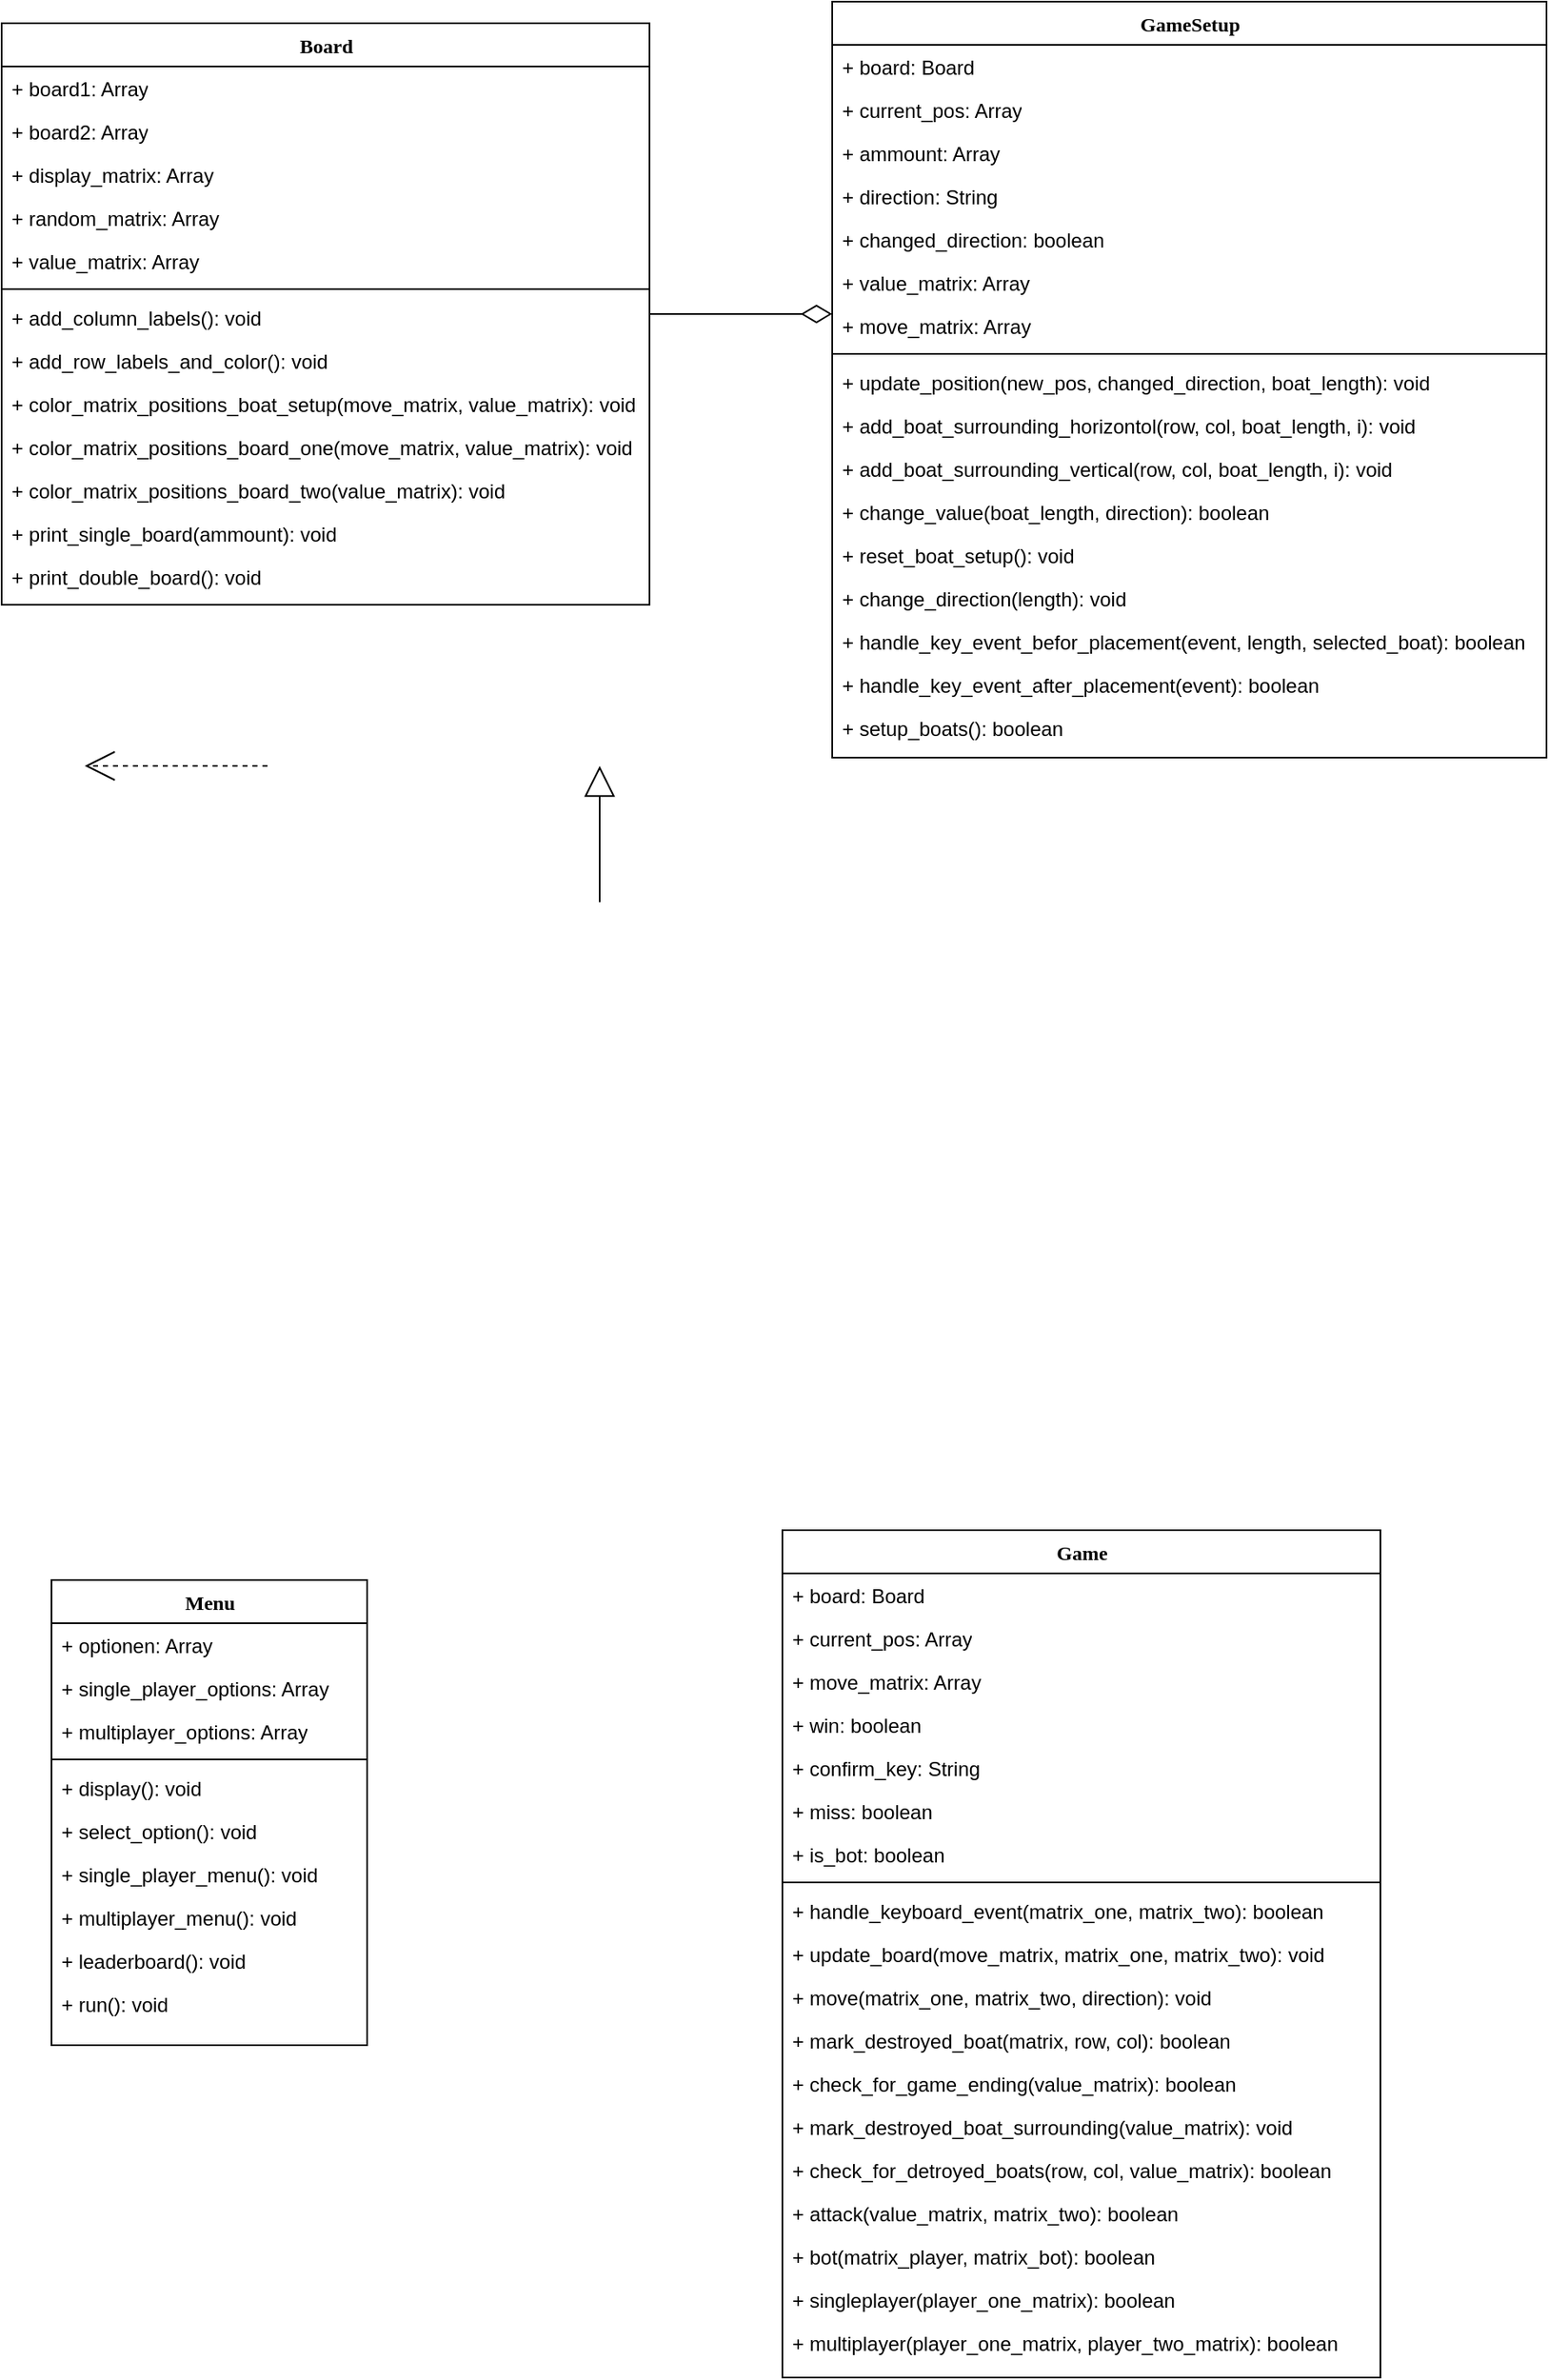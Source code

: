 <mxfile version="21.2.1" type="device">
  <diagram name="Page-1" id="9f46799a-70d6-7492-0946-bef42562c5a5">
    <mxGraphModel dx="2390" dy="1273" grid="1" gridSize="10" guides="1" tooltips="1" connect="1" arrows="1" fold="1" page="1" pageScale="1" pageWidth="1100" pageHeight="850" background="none" math="0" shadow="0">
      <root>
        <mxCell id="0" />
        <mxCell id="1" parent="0" />
        <mxCell id="78961159f06e98e8-17" value="Board" style="swimlane;html=1;fontStyle=1;align=center;verticalAlign=top;childLayout=stackLayout;horizontal=1;startSize=26;horizontalStack=0;resizeParent=1;resizeLast=0;collapsible=1;marginBottom=0;swimlaneFillColor=#ffffff;rounded=0;shadow=0;comic=0;labelBackgroundColor=none;strokeWidth=1;fillColor=none;fontFamily=Verdana;fontSize=12" parent="1" vertex="1">
          <mxGeometry x="90" y="83" width="390" height="350" as="geometry" />
        </mxCell>
        <mxCell id="78961159f06e98e8-21" value="+ board1: Array" style="text;html=1;strokeColor=none;fillColor=none;align=left;verticalAlign=top;spacingLeft=4;spacingRight=4;whiteSpace=wrap;overflow=hidden;rotatable=0;points=[[0,0.5],[1,0.5]];portConstraint=eastwest;" parent="78961159f06e98e8-17" vertex="1">
          <mxGeometry y="26" width="390" height="26" as="geometry" />
        </mxCell>
        <mxCell id="78961159f06e98e8-23" value="+ board2: Array" style="text;html=1;strokeColor=none;fillColor=none;align=left;verticalAlign=top;spacingLeft=4;spacingRight=4;whiteSpace=wrap;overflow=hidden;rotatable=0;points=[[0,0.5],[1,0.5]];portConstraint=eastwest;" parent="78961159f06e98e8-17" vertex="1">
          <mxGeometry y="52" width="390" height="26" as="geometry" />
        </mxCell>
        <mxCell id="78961159f06e98e8-25" value="+ display_matrix: Array" style="text;html=1;strokeColor=none;fillColor=none;align=left;verticalAlign=top;spacingLeft=4;spacingRight=4;whiteSpace=wrap;overflow=hidden;rotatable=0;points=[[0,0.5],[1,0.5]];portConstraint=eastwest;" parent="78961159f06e98e8-17" vertex="1">
          <mxGeometry y="78" width="390" height="26" as="geometry" />
        </mxCell>
        <mxCell id="78961159f06e98e8-26" value="+ random_matrix: Array" style="text;html=1;strokeColor=none;fillColor=none;align=left;verticalAlign=top;spacingLeft=4;spacingRight=4;whiteSpace=wrap;overflow=hidden;rotatable=0;points=[[0,0.5],[1,0.5]];portConstraint=eastwest;" parent="78961159f06e98e8-17" vertex="1">
          <mxGeometry y="104" width="390" height="26" as="geometry" />
        </mxCell>
        <mxCell id="78961159f06e98e8-24" value="+ value_matrix: Array" style="text;html=1;strokeColor=none;fillColor=none;align=left;verticalAlign=top;spacingLeft=4;spacingRight=4;whiteSpace=wrap;overflow=hidden;rotatable=0;points=[[0,0.5],[1,0.5]];portConstraint=eastwest;" parent="78961159f06e98e8-17" vertex="1">
          <mxGeometry y="130" width="390" height="26" as="geometry" />
        </mxCell>
        <mxCell id="78961159f06e98e8-19" value="" style="line;html=1;strokeWidth=1;fillColor=none;align=left;verticalAlign=middle;spacingTop=-1;spacingLeft=3;spacingRight=3;rotatable=0;labelPosition=right;points=[];portConstraint=eastwest;" parent="78961159f06e98e8-17" vertex="1">
          <mxGeometry y="156" width="390" height="8" as="geometry" />
        </mxCell>
        <mxCell id="78961159f06e98e8-20" value="+&amp;nbsp;add_column_labels(): void" style="text;html=1;strokeColor=none;fillColor=none;align=left;verticalAlign=top;spacingLeft=4;spacingRight=4;whiteSpace=wrap;overflow=hidden;rotatable=0;points=[[0,0.5],[1,0.5]];portConstraint=eastwest;" parent="78961159f06e98e8-17" vertex="1">
          <mxGeometry y="164" width="390" height="26" as="geometry" />
        </mxCell>
        <mxCell id="78961159f06e98e8-27" value="+&amp;nbsp;add_row_labels_and_color(): void" style="text;html=1;strokeColor=none;fillColor=none;align=left;verticalAlign=top;spacingLeft=4;spacingRight=4;whiteSpace=wrap;overflow=hidden;rotatable=0;points=[[0,0.5],[1,0.5]];portConstraint=eastwest;" parent="78961159f06e98e8-17" vertex="1">
          <mxGeometry y="190" width="390" height="26" as="geometry" />
        </mxCell>
        <mxCell id="xJhB2lO7FCrx95BEE65P-2" value="+&amp;nbsp;color_matrix_positions_boat_setup(move_matrix, value_matrix): void" style="text;html=1;strokeColor=none;fillColor=none;align=left;verticalAlign=top;spacingLeft=4;spacingRight=4;whiteSpace=wrap;overflow=hidden;rotatable=0;points=[[0,0.5],[1,0.5]];portConstraint=eastwest;" vertex="1" parent="78961159f06e98e8-17">
          <mxGeometry y="216" width="390" height="26" as="geometry" />
        </mxCell>
        <mxCell id="xJhB2lO7FCrx95BEE65P-3" value="+&amp;nbsp;color_matrix_positions_board_one(move_matrix, value_matrix): void" style="text;html=1;strokeColor=none;fillColor=none;align=left;verticalAlign=top;spacingLeft=4;spacingRight=4;whiteSpace=wrap;overflow=hidden;rotatable=0;points=[[0,0.5],[1,0.5]];portConstraint=eastwest;" vertex="1" parent="78961159f06e98e8-17">
          <mxGeometry y="242" width="390" height="26" as="geometry" />
        </mxCell>
        <mxCell id="xJhB2lO7FCrx95BEE65P-4" value="+&amp;nbsp;color_matrix_positions_board_two(value_matrix): void" style="text;html=1;strokeColor=none;fillColor=none;align=left;verticalAlign=top;spacingLeft=4;spacingRight=4;whiteSpace=wrap;overflow=hidden;rotatable=0;points=[[0,0.5],[1,0.5]];portConstraint=eastwest;" vertex="1" parent="78961159f06e98e8-17">
          <mxGeometry y="268" width="390" height="26" as="geometry" />
        </mxCell>
        <mxCell id="xJhB2lO7FCrx95BEE65P-5" value="+&amp;nbsp;print_single_board(ammount): void" style="text;html=1;strokeColor=none;fillColor=none;align=left;verticalAlign=top;spacingLeft=4;spacingRight=4;whiteSpace=wrap;overflow=hidden;rotatable=0;points=[[0,0.5],[1,0.5]];portConstraint=eastwest;" vertex="1" parent="78961159f06e98e8-17">
          <mxGeometry y="294" width="390" height="26" as="geometry" />
        </mxCell>
        <mxCell id="xJhB2lO7FCrx95BEE65P-6" value="+&amp;nbsp;print_double_board(): void" style="text;html=1;strokeColor=none;fillColor=none;align=left;verticalAlign=top;spacingLeft=4;spacingRight=4;whiteSpace=wrap;overflow=hidden;rotatable=0;points=[[0,0.5],[1,0.5]];portConstraint=eastwest;" vertex="1" parent="78961159f06e98e8-17">
          <mxGeometry y="320" width="390" height="26" as="geometry" />
        </mxCell>
        <mxCell id="78961159f06e98e8-30" value="GameSetup" style="swimlane;html=1;fontStyle=1;align=center;verticalAlign=top;childLayout=stackLayout;horizontal=1;startSize=26;horizontalStack=0;resizeParent=1;resizeLast=0;collapsible=1;marginBottom=0;swimlaneFillColor=#ffffff;rounded=0;shadow=0;comic=0;labelBackgroundColor=none;strokeWidth=1;fillColor=none;fontFamily=Verdana;fontSize=12" parent="1" vertex="1">
          <mxGeometry x="590" y="70" width="430" height="455" as="geometry" />
        </mxCell>
        <mxCell id="78961159f06e98e8-31" value="+ board: Board" style="text;html=1;strokeColor=none;fillColor=none;align=left;verticalAlign=top;spacingLeft=4;spacingRight=4;whiteSpace=wrap;overflow=hidden;rotatable=0;points=[[0,0.5],[1,0.5]];portConstraint=eastwest;" parent="78961159f06e98e8-30" vertex="1">
          <mxGeometry y="26" width="430" height="26" as="geometry" />
        </mxCell>
        <mxCell id="78961159f06e98e8-32" value="+ current_pos: Array" style="text;html=1;strokeColor=none;fillColor=none;align=left;verticalAlign=top;spacingLeft=4;spacingRight=4;whiteSpace=wrap;overflow=hidden;rotatable=0;points=[[0,0.5],[1,0.5]];portConstraint=eastwest;" parent="78961159f06e98e8-30" vertex="1">
          <mxGeometry y="52" width="430" height="26" as="geometry" />
        </mxCell>
        <mxCell id="78961159f06e98e8-33" value="+ ammount: Array" style="text;html=1;strokeColor=none;fillColor=none;align=left;verticalAlign=top;spacingLeft=4;spacingRight=4;whiteSpace=wrap;overflow=hidden;rotatable=0;points=[[0,0.5],[1,0.5]];portConstraint=eastwest;" parent="78961159f06e98e8-30" vertex="1">
          <mxGeometry y="78" width="430" height="26" as="geometry" />
        </mxCell>
        <mxCell id="78961159f06e98e8-34" value="+ direction: String" style="text;html=1;strokeColor=none;fillColor=none;align=left;verticalAlign=top;spacingLeft=4;spacingRight=4;whiteSpace=wrap;overflow=hidden;rotatable=0;points=[[0,0.5],[1,0.5]];portConstraint=eastwest;" parent="78961159f06e98e8-30" vertex="1">
          <mxGeometry y="104" width="430" height="26" as="geometry" />
        </mxCell>
        <mxCell id="78961159f06e98e8-36" value="+ changed_direction: boolean" style="text;html=1;strokeColor=none;fillColor=none;align=left;verticalAlign=top;spacingLeft=4;spacingRight=4;whiteSpace=wrap;overflow=hidden;rotatable=0;points=[[0,0.5],[1,0.5]];portConstraint=eastwest;" parent="78961159f06e98e8-30" vertex="1">
          <mxGeometry y="130" width="430" height="26" as="geometry" />
        </mxCell>
        <mxCell id="78961159f06e98e8-37" value="+&amp;nbsp;value_matrix: Array" style="text;html=1;strokeColor=none;fillColor=none;align=left;verticalAlign=top;spacingLeft=4;spacingRight=4;whiteSpace=wrap;overflow=hidden;rotatable=0;points=[[0,0.5],[1,0.5]];portConstraint=eastwest;" parent="78961159f06e98e8-30" vertex="1">
          <mxGeometry y="156" width="430" height="26" as="geometry" />
        </mxCell>
        <mxCell id="xJhB2lO7FCrx95BEE65P-16" value="+ move_matrix: Array" style="text;html=1;strokeColor=none;fillColor=none;align=left;verticalAlign=top;spacingLeft=4;spacingRight=4;whiteSpace=wrap;overflow=hidden;rotatable=0;points=[[0,0.5],[1,0.5]];portConstraint=eastwest;" vertex="1" parent="78961159f06e98e8-30">
          <mxGeometry y="182" width="430" height="26" as="geometry" />
        </mxCell>
        <mxCell id="78961159f06e98e8-38" value="" style="line;html=1;strokeWidth=1;fillColor=none;align=left;verticalAlign=middle;spacingTop=-1;spacingLeft=3;spacingRight=3;rotatable=0;labelPosition=right;points=[];portConstraint=eastwest;" parent="78961159f06e98e8-30" vertex="1">
          <mxGeometry y="208" width="430" height="8" as="geometry" />
        </mxCell>
        <mxCell id="78961159f06e98e8-39" value="+&amp;nbsp;update_position(new_pos, changed_direction, boat_length): void" style="text;html=1;strokeColor=none;fillColor=none;align=left;verticalAlign=top;spacingLeft=4;spacingRight=4;whiteSpace=wrap;overflow=hidden;rotatable=0;points=[[0,0.5],[1,0.5]];portConstraint=eastwest;" parent="78961159f06e98e8-30" vertex="1">
          <mxGeometry y="216" width="430" height="26" as="geometry" />
        </mxCell>
        <mxCell id="78961159f06e98e8-42" value="+&amp;nbsp;add_boat_surrounding_horizontol(row, col, boat_length, i): void" style="text;html=1;strokeColor=none;fillColor=none;align=left;verticalAlign=top;spacingLeft=4;spacingRight=4;whiteSpace=wrap;overflow=hidden;rotatable=0;points=[[0,0.5],[1,0.5]];portConstraint=eastwest;" parent="78961159f06e98e8-30" vertex="1">
          <mxGeometry y="242" width="430" height="26" as="geometry" />
        </mxCell>
        <mxCell id="78961159f06e98e8-40" value="+ add_boat_surrounding_vertical(row, col, boat_length, i): void" style="text;html=1;strokeColor=none;fillColor=none;align=left;verticalAlign=top;spacingLeft=4;spacingRight=4;whiteSpace=wrap;overflow=hidden;rotatable=0;points=[[0,0.5],[1,0.5]];portConstraint=eastwest;" parent="78961159f06e98e8-30" vertex="1">
          <mxGeometry y="268" width="430" height="26" as="geometry" />
        </mxCell>
        <mxCell id="xJhB2lO7FCrx95BEE65P-17" value="+ change_value(boat_length, direction): boolean" style="text;html=1;strokeColor=none;fillColor=none;align=left;verticalAlign=top;spacingLeft=4;spacingRight=4;whiteSpace=wrap;overflow=hidden;rotatable=0;points=[[0,0.5],[1,0.5]];portConstraint=eastwest;" vertex="1" parent="78961159f06e98e8-30">
          <mxGeometry y="294" width="430" height="26" as="geometry" />
        </mxCell>
        <mxCell id="xJhB2lO7FCrx95BEE65P-18" value="+&amp;nbsp;reset_boat_setup(): void" style="text;html=1;strokeColor=none;fillColor=none;align=left;verticalAlign=top;spacingLeft=4;spacingRight=4;whiteSpace=wrap;overflow=hidden;rotatable=0;points=[[0,0.5],[1,0.5]];portConstraint=eastwest;" vertex="1" parent="78961159f06e98e8-30">
          <mxGeometry y="320" width="430" height="26" as="geometry" />
        </mxCell>
        <mxCell id="xJhB2lO7FCrx95BEE65P-19" value="+ change_direction(length): void" style="text;html=1;strokeColor=none;fillColor=none;align=left;verticalAlign=top;spacingLeft=4;spacingRight=4;whiteSpace=wrap;overflow=hidden;rotatable=0;points=[[0,0.5],[1,0.5]];portConstraint=eastwest;" vertex="1" parent="78961159f06e98e8-30">
          <mxGeometry y="346" width="430" height="26" as="geometry" />
        </mxCell>
        <mxCell id="xJhB2lO7FCrx95BEE65P-20" value="+ handle_key_event_befor_placement(event, length, selected_boat): boolean" style="text;html=1;strokeColor=none;fillColor=none;align=left;verticalAlign=top;spacingLeft=4;spacingRight=4;whiteSpace=wrap;overflow=hidden;rotatable=0;points=[[0,0.5],[1,0.5]];portConstraint=eastwest;" vertex="1" parent="78961159f06e98e8-30">
          <mxGeometry y="372" width="430" height="26" as="geometry" />
        </mxCell>
        <mxCell id="xJhB2lO7FCrx95BEE65P-21" value="+ handle_key_event_after_placement(event): boolean" style="text;html=1;strokeColor=none;fillColor=none;align=left;verticalAlign=top;spacingLeft=4;spacingRight=4;whiteSpace=wrap;overflow=hidden;rotatable=0;points=[[0,0.5],[1,0.5]];portConstraint=eastwest;" vertex="1" parent="78961159f06e98e8-30">
          <mxGeometry y="398" width="430" height="26" as="geometry" />
        </mxCell>
        <mxCell id="xJhB2lO7FCrx95BEE65P-22" value="+ setup_boats(): boolean" style="text;html=1;strokeColor=none;fillColor=none;align=left;verticalAlign=top;spacingLeft=4;spacingRight=4;whiteSpace=wrap;overflow=hidden;rotatable=0;points=[[0,0.5],[1,0.5]];portConstraint=eastwest;" vertex="1" parent="78961159f06e98e8-30">
          <mxGeometry y="424" width="430" height="26" as="geometry" />
        </mxCell>
        <mxCell id="78961159f06e98e8-129" style="edgeStyle=elbowEdgeStyle;html=1;labelBackgroundColor=none;startFill=0;startSize=8;endArrow=open;endFill=0;endSize=16;fontFamily=Verdana;fontSize=12;elbow=vertical;dashed=1;" parent="1" edge="1">
          <mxGeometry relative="1" as="geometry">
            <mxPoint x="250" y="529.999" as="sourcePoint" />
            <mxPoint x="140" y="529.999" as="targetPoint" />
          </mxGeometry>
        </mxCell>
        <mxCell id="78961159f06e98e8-127" style="edgeStyle=orthogonalEdgeStyle;html=1;labelBackgroundColor=none;startFill=0;startSize=8;endArrow=block;endFill=0;endSize=16;fontFamily=Verdana;fontSize=12;" parent="1" edge="1">
          <mxGeometry relative="1" as="geometry">
            <mxPoint x="450" y="612" as="sourcePoint" />
            <mxPoint x="450" y="530" as="targetPoint" />
          </mxGeometry>
        </mxCell>
        <mxCell id="78961159f06e98e8-121" style="edgeStyle=elbowEdgeStyle;html=1;labelBackgroundColor=none;startFill=0;startSize=8;endArrow=diamondThin;endFill=0;endSize=16;fontFamily=Verdana;fontSize=12;elbow=vertical;" parent="1" source="78961159f06e98e8-17" target="78961159f06e98e8-30" edge="1">
          <mxGeometry relative="1" as="geometry">
            <mxPoint x="250" y="259.882" as="sourcePoint" />
          </mxGeometry>
        </mxCell>
        <mxCell id="xJhB2lO7FCrx95BEE65P-23" value="Game" style="swimlane;html=1;fontStyle=1;align=center;verticalAlign=top;childLayout=stackLayout;horizontal=1;startSize=26;horizontalStack=0;resizeParent=1;resizeLast=0;collapsible=1;marginBottom=0;swimlaneFillColor=#ffffff;rounded=0;shadow=0;comic=0;labelBackgroundColor=none;strokeWidth=1;fillColor=none;fontFamily=Verdana;fontSize=12" vertex="1" parent="1">
          <mxGeometry x="560" y="990" width="360" height="510" as="geometry" />
        </mxCell>
        <mxCell id="xJhB2lO7FCrx95BEE65P-24" value="+ board: Board" style="text;html=1;strokeColor=none;fillColor=none;align=left;verticalAlign=top;spacingLeft=4;spacingRight=4;whiteSpace=wrap;overflow=hidden;rotatable=0;points=[[0,0.5],[1,0.5]];portConstraint=eastwest;" vertex="1" parent="xJhB2lO7FCrx95BEE65P-23">
          <mxGeometry y="26" width="360" height="26" as="geometry" />
        </mxCell>
        <mxCell id="xJhB2lO7FCrx95BEE65P-25" value="+ current_pos: Array" style="text;html=1;strokeColor=none;fillColor=none;align=left;verticalAlign=top;spacingLeft=4;spacingRight=4;whiteSpace=wrap;overflow=hidden;rotatable=0;points=[[0,0.5],[1,0.5]];portConstraint=eastwest;" vertex="1" parent="xJhB2lO7FCrx95BEE65P-23">
          <mxGeometry y="52" width="360" height="26" as="geometry" />
        </mxCell>
        <mxCell id="xJhB2lO7FCrx95BEE65P-30" value="+ move_matrix: Array" style="text;html=1;strokeColor=none;fillColor=none;align=left;verticalAlign=top;spacingLeft=4;spacingRight=4;whiteSpace=wrap;overflow=hidden;rotatable=0;points=[[0,0.5],[1,0.5]];portConstraint=eastwest;" vertex="1" parent="xJhB2lO7FCrx95BEE65P-23">
          <mxGeometry y="78" width="360" height="26" as="geometry" />
        </mxCell>
        <mxCell id="xJhB2lO7FCrx95BEE65P-26" value="+ win: boolean" style="text;html=1;strokeColor=none;fillColor=none;align=left;verticalAlign=top;spacingLeft=4;spacingRight=4;whiteSpace=wrap;overflow=hidden;rotatable=0;points=[[0,0.5],[1,0.5]];portConstraint=eastwest;" vertex="1" parent="xJhB2lO7FCrx95BEE65P-23">
          <mxGeometry y="104" width="360" height="26" as="geometry" />
        </mxCell>
        <mxCell id="xJhB2lO7FCrx95BEE65P-27" value="+ confirm_key: String" style="text;html=1;strokeColor=none;fillColor=none;align=left;verticalAlign=top;spacingLeft=4;spacingRight=4;whiteSpace=wrap;overflow=hidden;rotatable=0;points=[[0,0.5],[1,0.5]];portConstraint=eastwest;" vertex="1" parent="xJhB2lO7FCrx95BEE65P-23">
          <mxGeometry y="130" width="360" height="26" as="geometry" />
        </mxCell>
        <mxCell id="xJhB2lO7FCrx95BEE65P-28" value="+ miss: boolean" style="text;html=1;strokeColor=none;fillColor=none;align=left;verticalAlign=top;spacingLeft=4;spacingRight=4;whiteSpace=wrap;overflow=hidden;rotatable=0;points=[[0,0.5],[1,0.5]];portConstraint=eastwest;" vertex="1" parent="xJhB2lO7FCrx95BEE65P-23">
          <mxGeometry y="156" width="360" height="26" as="geometry" />
        </mxCell>
        <mxCell id="xJhB2lO7FCrx95BEE65P-29" value="+ is_bot: boolean" style="text;html=1;strokeColor=none;fillColor=none;align=left;verticalAlign=top;spacingLeft=4;spacingRight=4;whiteSpace=wrap;overflow=hidden;rotatable=0;points=[[0,0.5],[1,0.5]];portConstraint=eastwest;" vertex="1" parent="xJhB2lO7FCrx95BEE65P-23">
          <mxGeometry y="182" width="360" height="26" as="geometry" />
        </mxCell>
        <mxCell id="xJhB2lO7FCrx95BEE65P-31" value="" style="line;html=1;strokeWidth=1;fillColor=none;align=left;verticalAlign=middle;spacingTop=-1;spacingLeft=3;spacingRight=3;rotatable=0;labelPosition=right;points=[];portConstraint=eastwest;" vertex="1" parent="xJhB2lO7FCrx95BEE65P-23">
          <mxGeometry y="208" width="360" height="8" as="geometry" />
        </mxCell>
        <mxCell id="xJhB2lO7FCrx95BEE65P-32" value="+&amp;nbsp;handle_keyboard_event(matrix_one, matrix_two): boolean" style="text;html=1;strokeColor=none;fillColor=none;align=left;verticalAlign=top;spacingLeft=4;spacingRight=4;whiteSpace=wrap;overflow=hidden;rotatable=0;points=[[0,0.5],[1,0.5]];portConstraint=eastwest;" vertex="1" parent="xJhB2lO7FCrx95BEE65P-23">
          <mxGeometry y="216" width="360" height="26" as="geometry" />
        </mxCell>
        <mxCell id="xJhB2lO7FCrx95BEE65P-33" value="+&amp;nbsp;update_board(move_matrix, matrix_one, matrix_two): void" style="text;html=1;strokeColor=none;fillColor=none;align=left;verticalAlign=top;spacingLeft=4;spacingRight=4;whiteSpace=wrap;overflow=hidden;rotatable=0;points=[[0,0.5],[1,0.5]];portConstraint=eastwest;" vertex="1" parent="xJhB2lO7FCrx95BEE65P-23">
          <mxGeometry y="242" width="360" height="26" as="geometry" />
        </mxCell>
        <mxCell id="xJhB2lO7FCrx95BEE65P-34" value="+ move(matrix_one, matrix_two, direction): void" style="text;html=1;strokeColor=none;fillColor=none;align=left;verticalAlign=top;spacingLeft=4;spacingRight=4;whiteSpace=wrap;overflow=hidden;rotatable=0;points=[[0,0.5],[1,0.5]];portConstraint=eastwest;" vertex="1" parent="xJhB2lO7FCrx95BEE65P-23">
          <mxGeometry y="268" width="360" height="26" as="geometry" />
        </mxCell>
        <mxCell id="xJhB2lO7FCrx95BEE65P-35" value="+ mark_destroyed_boat(matrix, row, col): boolean" style="text;html=1;strokeColor=none;fillColor=none;align=left;verticalAlign=top;spacingLeft=4;spacingRight=4;whiteSpace=wrap;overflow=hidden;rotatable=0;points=[[0,0.5],[1,0.5]];portConstraint=eastwest;" vertex="1" parent="xJhB2lO7FCrx95BEE65P-23">
          <mxGeometry y="294" width="360" height="26" as="geometry" />
        </mxCell>
        <mxCell id="xJhB2lO7FCrx95BEE65P-36" value="+&amp;nbsp;check_for_game_ending(value_matrix): boolean" style="text;html=1;strokeColor=none;fillColor=none;align=left;verticalAlign=top;spacingLeft=4;spacingRight=4;whiteSpace=wrap;overflow=hidden;rotatable=0;points=[[0,0.5],[1,0.5]];portConstraint=eastwest;" vertex="1" parent="xJhB2lO7FCrx95BEE65P-23">
          <mxGeometry y="320" width="360" height="26" as="geometry" />
        </mxCell>
        <mxCell id="xJhB2lO7FCrx95BEE65P-37" value="+ mark_destroyed_boat_surrounding(value_matrix): void" style="text;html=1;strokeColor=none;fillColor=none;align=left;verticalAlign=top;spacingLeft=4;spacingRight=4;whiteSpace=wrap;overflow=hidden;rotatable=0;points=[[0,0.5],[1,0.5]];portConstraint=eastwest;" vertex="1" parent="xJhB2lO7FCrx95BEE65P-23">
          <mxGeometry y="346" width="360" height="26" as="geometry" />
        </mxCell>
        <mxCell id="xJhB2lO7FCrx95BEE65P-38" value="+ check_for_detroyed_boats(row, col, value_matrix): boolean" style="text;html=1;strokeColor=none;fillColor=none;align=left;verticalAlign=top;spacingLeft=4;spacingRight=4;whiteSpace=wrap;overflow=hidden;rotatable=0;points=[[0,0.5],[1,0.5]];portConstraint=eastwest;" vertex="1" parent="xJhB2lO7FCrx95BEE65P-23">
          <mxGeometry y="372" width="360" height="26" as="geometry" />
        </mxCell>
        <mxCell id="xJhB2lO7FCrx95BEE65P-39" value="+ attack(value_matrix, matrix_two): boolean" style="text;html=1;strokeColor=none;fillColor=none;align=left;verticalAlign=top;spacingLeft=4;spacingRight=4;whiteSpace=wrap;overflow=hidden;rotatable=0;points=[[0,0.5],[1,0.5]];portConstraint=eastwest;" vertex="1" parent="xJhB2lO7FCrx95BEE65P-23">
          <mxGeometry y="398" width="360" height="26" as="geometry" />
        </mxCell>
        <mxCell id="xJhB2lO7FCrx95BEE65P-40" value="+ bot(matrix_player, matrix_bot): boolean" style="text;html=1;strokeColor=none;fillColor=none;align=left;verticalAlign=top;spacingLeft=4;spacingRight=4;whiteSpace=wrap;overflow=hidden;rotatable=0;points=[[0,0.5],[1,0.5]];portConstraint=eastwest;" vertex="1" parent="xJhB2lO7FCrx95BEE65P-23">
          <mxGeometry y="424" width="360" height="26" as="geometry" />
        </mxCell>
        <mxCell id="xJhB2lO7FCrx95BEE65P-41" value="+ singleplayer(player_one_matrix): boolean" style="text;html=1;strokeColor=none;fillColor=none;align=left;verticalAlign=top;spacingLeft=4;spacingRight=4;whiteSpace=wrap;overflow=hidden;rotatable=0;points=[[0,0.5],[1,0.5]];portConstraint=eastwest;" vertex="1" parent="xJhB2lO7FCrx95BEE65P-23">
          <mxGeometry y="450" width="360" height="26" as="geometry" />
        </mxCell>
        <mxCell id="xJhB2lO7FCrx95BEE65P-42" value="+ multiplayer(player_one_matrix, player_two_matrix): boolean" style="text;html=1;strokeColor=none;fillColor=none;align=left;verticalAlign=top;spacingLeft=4;spacingRight=4;whiteSpace=wrap;overflow=hidden;rotatable=0;points=[[0,0.5],[1,0.5]];portConstraint=eastwest;" vertex="1" parent="xJhB2lO7FCrx95BEE65P-23">
          <mxGeometry y="476" width="360" height="26" as="geometry" />
        </mxCell>
        <mxCell id="xJhB2lO7FCrx95BEE65P-43" value="Menu" style="swimlane;html=1;fontStyle=1;align=center;verticalAlign=top;childLayout=stackLayout;horizontal=1;startSize=26;horizontalStack=0;resizeParent=1;resizeLast=0;collapsible=1;marginBottom=0;swimlaneFillColor=#ffffff;rounded=0;shadow=0;comic=0;labelBackgroundColor=none;strokeWidth=1;fillColor=none;fontFamily=Verdana;fontSize=12" vertex="1" parent="1">
          <mxGeometry x="120" y="1020" width="190" height="280" as="geometry" />
        </mxCell>
        <mxCell id="xJhB2lO7FCrx95BEE65P-44" value="+ optionen: Array" style="text;html=1;strokeColor=none;fillColor=none;align=left;verticalAlign=top;spacingLeft=4;spacingRight=4;whiteSpace=wrap;overflow=hidden;rotatable=0;points=[[0,0.5],[1,0.5]];portConstraint=eastwest;" vertex="1" parent="xJhB2lO7FCrx95BEE65P-43">
          <mxGeometry y="26" width="190" height="26" as="geometry" />
        </mxCell>
        <mxCell id="xJhB2lO7FCrx95BEE65P-45" value="+ single_player_options: Array" style="text;html=1;strokeColor=none;fillColor=none;align=left;verticalAlign=top;spacingLeft=4;spacingRight=4;whiteSpace=wrap;overflow=hidden;rotatable=0;points=[[0,0.5],[1,0.5]];portConstraint=eastwest;" vertex="1" parent="xJhB2lO7FCrx95BEE65P-43">
          <mxGeometry y="52" width="190" height="26" as="geometry" />
        </mxCell>
        <mxCell id="xJhB2lO7FCrx95BEE65P-46" value="+&amp;nbsp;multiplayer_options: Array" style="text;html=1;strokeColor=none;fillColor=none;align=left;verticalAlign=top;spacingLeft=4;spacingRight=4;whiteSpace=wrap;overflow=hidden;rotatable=0;points=[[0,0.5],[1,0.5]];portConstraint=eastwest;" vertex="1" parent="xJhB2lO7FCrx95BEE65P-43">
          <mxGeometry y="78" width="190" height="26" as="geometry" />
        </mxCell>
        <mxCell id="xJhB2lO7FCrx95BEE65P-49" value="" style="line;html=1;strokeWidth=1;fillColor=none;align=left;verticalAlign=middle;spacingTop=-1;spacingLeft=3;spacingRight=3;rotatable=0;labelPosition=right;points=[];portConstraint=eastwest;" vertex="1" parent="xJhB2lO7FCrx95BEE65P-43">
          <mxGeometry y="104" width="190" height="8" as="geometry" />
        </mxCell>
        <mxCell id="xJhB2lO7FCrx95BEE65P-50" value="+&amp;nbsp;display(): void" style="text;html=1;strokeColor=none;fillColor=none;align=left;verticalAlign=top;spacingLeft=4;spacingRight=4;whiteSpace=wrap;overflow=hidden;rotatable=0;points=[[0,0.5],[1,0.5]];portConstraint=eastwest;" vertex="1" parent="xJhB2lO7FCrx95BEE65P-43">
          <mxGeometry y="112" width="190" height="26" as="geometry" />
        </mxCell>
        <mxCell id="xJhB2lO7FCrx95BEE65P-51" value="+&amp;nbsp;select_option(): void" style="text;html=1;strokeColor=none;fillColor=none;align=left;verticalAlign=top;spacingLeft=4;spacingRight=4;whiteSpace=wrap;overflow=hidden;rotatable=0;points=[[0,0.5],[1,0.5]];portConstraint=eastwest;" vertex="1" parent="xJhB2lO7FCrx95BEE65P-43">
          <mxGeometry y="138" width="190" height="26" as="geometry" />
        </mxCell>
        <mxCell id="xJhB2lO7FCrx95BEE65P-52" value="+&amp;nbsp;single_player_menu(): void" style="text;html=1;strokeColor=none;fillColor=none;align=left;verticalAlign=top;spacingLeft=4;spacingRight=4;whiteSpace=wrap;overflow=hidden;rotatable=0;points=[[0,0.5],[1,0.5]];portConstraint=eastwest;" vertex="1" parent="xJhB2lO7FCrx95BEE65P-43">
          <mxGeometry y="164" width="190" height="26" as="geometry" />
        </mxCell>
        <mxCell id="xJhB2lO7FCrx95BEE65P-53" value="+&amp;nbsp;multiplayer_menu(): void" style="text;html=1;strokeColor=none;fillColor=none;align=left;verticalAlign=top;spacingLeft=4;spacingRight=4;whiteSpace=wrap;overflow=hidden;rotatable=0;points=[[0,0.5],[1,0.5]];portConstraint=eastwest;" vertex="1" parent="xJhB2lO7FCrx95BEE65P-43">
          <mxGeometry y="190" width="190" height="26" as="geometry" />
        </mxCell>
        <mxCell id="xJhB2lO7FCrx95BEE65P-54" value="+&amp;nbsp;leaderboard(): void" style="text;html=1;strokeColor=none;fillColor=none;align=left;verticalAlign=top;spacingLeft=4;spacingRight=4;whiteSpace=wrap;overflow=hidden;rotatable=0;points=[[0,0.5],[1,0.5]];portConstraint=eastwest;" vertex="1" parent="xJhB2lO7FCrx95BEE65P-43">
          <mxGeometry y="216" width="190" height="26" as="geometry" />
        </mxCell>
        <mxCell id="xJhB2lO7FCrx95BEE65P-55" value="+&amp;nbsp;run(): void" style="text;html=1;strokeColor=none;fillColor=none;align=left;verticalAlign=top;spacingLeft=4;spacingRight=4;whiteSpace=wrap;overflow=hidden;rotatable=0;points=[[0,0.5],[1,0.5]];portConstraint=eastwest;" vertex="1" parent="xJhB2lO7FCrx95BEE65P-43">
          <mxGeometry y="242" width="190" height="26" as="geometry" />
        </mxCell>
      </root>
    </mxGraphModel>
  </diagram>
</mxfile>
